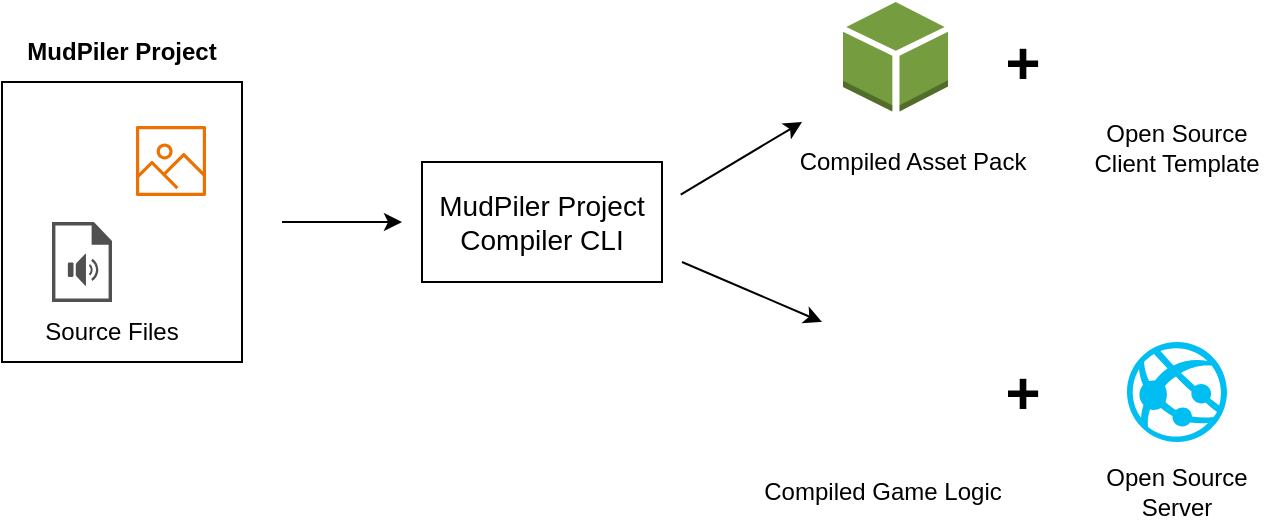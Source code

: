 <mxfile version="21.7.5" type="device">
  <diagram name="Page-1" id="WvcGP1ipIRWE5cDf1ju1">
    <mxGraphModel dx="970" dy="708" grid="1" gridSize="10" guides="1" tooltips="1" connect="1" arrows="1" fold="1" page="1" pageScale="1" pageWidth="850" pageHeight="1100" math="0" shadow="0">
      <root>
        <mxCell id="0" />
        <mxCell id="1" parent="0" />
        <mxCell id="svGi4HDHdJdUMWxCtFlR-4" value="" style="rounded=0;whiteSpace=wrap;html=1;" vertex="1" parent="1">
          <mxGeometry x="40" y="240" width="120" height="140" as="geometry" />
        </mxCell>
        <mxCell id="svGi4HDHdJdUMWxCtFlR-1" value="" style="shape=image;html=1;verticalAlign=top;verticalLabelPosition=bottom;labelBackgroundColor=#ffffff;imageAspect=0;aspect=fixed;image=https://cdn1.iconfinder.com/data/icons/bootstrap-vol-3/16/file-text-128.png" vertex="1" parent="1">
          <mxGeometry x="60" y="260" width="40" height="40" as="geometry" />
        </mxCell>
        <mxCell id="svGi4HDHdJdUMWxCtFlR-3" value="" style="shape=image;html=1;verticalAlign=top;verticalLabelPosition=bottom;labelBackgroundColor=#ffffff;imageAspect=0;aspect=fixed;image=https://cdn1.iconfinder.com/data/icons/bootstrap-vol-3/16/file-text-128.png" vertex="1" parent="1">
          <mxGeometry x="105" y="310" width="40" height="40" as="geometry" />
        </mxCell>
        <mxCell id="svGi4HDHdJdUMWxCtFlR-5" value="Source Files" style="text;html=1;strokeColor=none;fillColor=none;align=center;verticalAlign=middle;whiteSpace=wrap;rounded=0;" vertex="1" parent="1">
          <mxGeometry x="45" y="350" width="100" height="30" as="geometry" />
        </mxCell>
        <mxCell id="svGi4HDHdJdUMWxCtFlR-6" value="MudPiler Project" style="text;html=1;strokeColor=none;fillColor=none;align=center;verticalAlign=middle;whiteSpace=wrap;rounded=0;fontStyle=1" vertex="1" parent="1">
          <mxGeometry x="50" y="210" width="100" height="30" as="geometry" />
        </mxCell>
        <mxCell id="svGi4HDHdJdUMWxCtFlR-7" value="" style="endArrow=classic;html=1;rounded=0;" edge="1" parent="1">
          <mxGeometry width="50" height="50" relative="1" as="geometry">
            <mxPoint x="180" y="310" as="sourcePoint" />
            <mxPoint x="240" y="310" as="targetPoint" />
          </mxGeometry>
        </mxCell>
        <mxCell id="svGi4HDHdJdUMWxCtFlR-8" value="" style="sketch=0;outlineConnect=0;fontColor=#232F3E;gradientColor=none;fillColor=#ED7100;strokeColor=none;dashed=0;verticalLabelPosition=bottom;verticalAlign=top;align=center;html=1;fontSize=12;fontStyle=0;aspect=fixed;pointerEvents=1;shape=mxgraph.aws4.container_registry_image;" vertex="1" parent="1">
          <mxGeometry x="107" y="262" width="35" height="35" as="geometry" />
        </mxCell>
        <mxCell id="svGi4HDHdJdUMWxCtFlR-9" value="" style="sketch=0;pointerEvents=1;shadow=0;dashed=0;html=1;strokeColor=none;fillColor=#505050;labelPosition=center;verticalLabelPosition=bottom;verticalAlign=top;outlineConnect=0;align=center;shape=mxgraph.office.concepts.sound_file;" vertex="1" parent="1">
          <mxGeometry x="65" y="310" width="30" height="40" as="geometry" />
        </mxCell>
        <mxCell id="svGi4HDHdJdUMWxCtFlR-11" value="&lt;font style=&quot;font-size: 14px;&quot;&gt;MudPiler Project Compiler CLI&lt;/font&gt;" style="rounded=0;whiteSpace=wrap;html=1;" vertex="1" parent="1">
          <mxGeometry x="250" y="280" width="120" height="60" as="geometry" />
        </mxCell>
        <mxCell id="svGi4HDHdJdUMWxCtFlR-13" value="" style="outlineConnect=0;dashed=0;verticalLabelPosition=bottom;verticalAlign=top;align=center;html=1;shape=mxgraph.aws3.resources;fillColor=#759C3E;gradientColor=none;" vertex="1" parent="1">
          <mxGeometry x="460.5" y="200" width="52.5" height="54.75" as="geometry" />
        </mxCell>
        <mxCell id="svGi4HDHdJdUMWxCtFlR-14" value="" style="shape=image;html=1;verticalAlign=top;verticalLabelPosition=bottom;labelBackgroundColor=#ffffff;imageAspect=0;aspect=fixed;image=https://cdn1.iconfinder.com/data/icons/hawcons/32/699751-icon-105-document-file-exe-128.png" vertex="1" parent="1">
          <mxGeometry x="460" y="370" width="50" height="50" as="geometry" />
        </mxCell>
        <mxCell id="svGi4HDHdJdUMWxCtFlR-15" value="" style="endArrow=classic;html=1;rounded=0;" edge="1" parent="1">
          <mxGeometry width="50" height="50" relative="1" as="geometry">
            <mxPoint x="380" y="330" as="sourcePoint" />
            <mxPoint x="450" y="360" as="targetPoint" />
          </mxGeometry>
        </mxCell>
        <mxCell id="svGi4HDHdJdUMWxCtFlR-16" value="" style="endArrow=classic;html=1;rounded=0;exitX=1.078;exitY=0.272;exitDx=0;exitDy=0;exitPerimeter=0;" edge="1" parent="1" source="svGi4HDHdJdUMWxCtFlR-11">
          <mxGeometry width="50" height="50" relative="1" as="geometry">
            <mxPoint x="390" y="340" as="sourcePoint" />
            <mxPoint x="440" y="260" as="targetPoint" />
          </mxGeometry>
        </mxCell>
        <mxCell id="svGi4HDHdJdUMWxCtFlR-17" value="" style="shape=image;html=1;verticalAlign=top;verticalLabelPosition=bottom;labelBackgroundColor=#ffffff;imageAspect=0;aspect=fixed;image=https://cdn1.iconfinder.com/data/icons/ionicons-fill-vol-2/512/logo-javascript-128.png" vertex="1" parent="1">
          <mxGeometry x="602.5" y="200" width="50" height="50" as="geometry" />
        </mxCell>
        <mxCell id="svGi4HDHdJdUMWxCtFlR-18" value="" style="verticalLabelPosition=bottom;html=1;verticalAlign=top;align=center;strokeColor=none;fillColor=#00BEF2;shape=mxgraph.azure.azure_website;pointerEvents=1;" vertex="1" parent="1">
          <mxGeometry x="602.5" y="370" width="50" height="50" as="geometry" />
        </mxCell>
        <mxCell id="svGi4HDHdJdUMWxCtFlR-19" value="Open Source Client Template&lt;br&gt;" style="text;html=1;strokeColor=none;fillColor=none;align=center;verticalAlign=middle;whiteSpace=wrap;rounded=0;" vertex="1" parent="1">
          <mxGeometry x="580" y="257.62" width="95" height="30" as="geometry" />
        </mxCell>
        <mxCell id="svGi4HDHdJdUMWxCtFlR-20" value="Open Source Server" style="text;html=1;strokeColor=none;fillColor=none;align=center;verticalAlign=middle;whiteSpace=wrap;rounded=0;" vertex="1" parent="1">
          <mxGeometry x="580" y="430" width="95" height="30" as="geometry" />
        </mxCell>
        <mxCell id="svGi4HDHdJdUMWxCtFlR-21" value="&lt;b&gt;&lt;font style=&quot;font-size: 30px;&quot;&gt;+&lt;/font&gt;&lt;/b&gt;" style="text;html=1;align=center;verticalAlign=middle;resizable=0;points=[];autosize=1;strokeColor=none;fillColor=none;" vertex="1" parent="1">
          <mxGeometry x="530" y="204.75" width="40" height="50" as="geometry" />
        </mxCell>
        <mxCell id="svGi4HDHdJdUMWxCtFlR-22" value="&lt;b&gt;&lt;font style=&quot;font-size: 30px;&quot;&gt;+&lt;/font&gt;&lt;/b&gt;" style="text;html=1;align=center;verticalAlign=middle;resizable=0;points=[];autosize=1;strokeColor=none;fillColor=none;" vertex="1" parent="1">
          <mxGeometry x="530" y="370" width="40" height="50" as="geometry" />
        </mxCell>
        <mxCell id="svGi4HDHdJdUMWxCtFlR-23" value="Compiled Game Logic" style="text;html=1;align=center;verticalAlign=middle;resizable=0;points=[];autosize=1;strokeColor=none;fillColor=none;" vertex="1" parent="1">
          <mxGeometry x="410" y="430" width="140" height="30" as="geometry" />
        </mxCell>
        <mxCell id="svGi4HDHdJdUMWxCtFlR-24" value="Compiled Asset Pack" style="text;html=1;align=center;verticalAlign=middle;resizable=0;points=[];autosize=1;strokeColor=none;fillColor=none;" vertex="1" parent="1">
          <mxGeometry x="425" y="265" width="140" height="30" as="geometry" />
        </mxCell>
      </root>
    </mxGraphModel>
  </diagram>
</mxfile>
